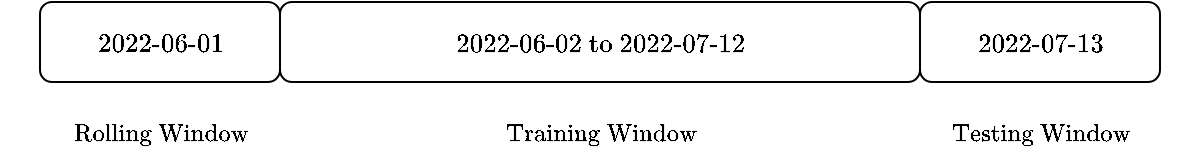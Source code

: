 <mxfile version="20.3.0" type="device"><diagram id="RcooqtjVDRJwS9_1_0my" name="Page-1"><mxGraphModel dx="1246" dy="797" grid="1" gridSize="10" guides="1" tooltips="1" connect="1" arrows="1" fold="1" page="1" pageScale="1" pageWidth="827" pageHeight="1169" math="1" shadow="0"><root><mxCell id="0"/><mxCell id="1" parent="0"/><mxCell id="VyYyHIAyj6cOTJFwTdKn-1" value="$$\text{2022-06-01}$$" style="rounded=1;whiteSpace=wrap;html=1;fontSize=13;fontStyle=0;fontFamily=Garamond;" parent="1" vertex="1"><mxGeometry x="40" y="80" width="120" height="40" as="geometry"/></mxCell><mxCell id="VyYyHIAyj6cOTJFwTdKn-2" value="$$\text{2022-06-02 to 2022-07-12}$$" style="rounded=1;whiteSpace=wrap;html=1;fontSize=13;fontStyle=0;fontFamily=Garamond;" parent="1" vertex="1"><mxGeometry x="160" y="80" width="320" height="40" as="geometry"/></mxCell><mxCell id="VyYyHIAyj6cOTJFwTdKn-3" value="$$\text{2022-07-13}$$" style="rounded=1;whiteSpace=wrap;html=1;fontSize=13;fontStyle=0;fontFamily=Garamond;" parent="1" vertex="1"><mxGeometry x="480" y="80" width="120" height="40" as="geometry"/></mxCell><mxCell id="8TKQExVSGiSxae_ObHdj-7" value="$$\text{Training Window}$$" style="text;html=1;resizable=0;autosize=1;align=center;verticalAlign=middle;points=[];fillColor=none;strokeColor=none;rounded=0;fontFamily=Garamond;" vertex="1" parent="1"><mxGeometry x="240" y="130" width="160" height="30" as="geometry"/></mxCell><mxCell id="8TKQExVSGiSxae_ObHdj-8" value="$$\text{Testing Window}$$" style="text;html=1;resizable=0;autosize=1;align=center;verticalAlign=middle;points=[];fillColor=none;strokeColor=none;rounded=0;fontFamily=Garamond;" vertex="1" parent="1"><mxGeometry x="460" y="130" width="160" height="30" as="geometry"/></mxCell><mxCell id="8TKQExVSGiSxae_ObHdj-9" value="$$\text{Rolling Window}$$" style="text;html=1;resizable=0;autosize=1;align=center;verticalAlign=middle;points=[];fillColor=none;strokeColor=none;rounded=0;fontFamily=Garamond;" vertex="1" parent="1"><mxGeometry x="20" y="130" width="160" height="30" as="geometry"/></mxCell></root></mxGraphModel></diagram></mxfile>